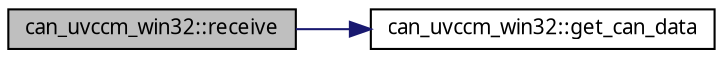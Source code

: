 digraph G
{
  edge [fontname="FreeSans.ttf",fontsize=10,labelfontname="FreeSans.ttf",labelfontsize=10];
  node [fontname="FreeSans.ttf",fontsize=10,shape=record];
  rankdir=LR;
  Node1 [label="can_uvccm_win32::receive",height=0.2,width=0.4,color="black", fillcolor="grey75", style="filled" fontcolor="black"];
  Node1 -> Node2 [color="midnightblue",fontsize=10,style="solid",fontname="FreeSans.ttf"];
  Node2 [label="can_uvccm_win32::get_can_data",height=0.2,width=0.4,color="black", fillcolor="white", style="filled",URL="$classcan__uvccm__win32.html#c3d1d02a46518b2639beb6060f79f2a2"];
}
